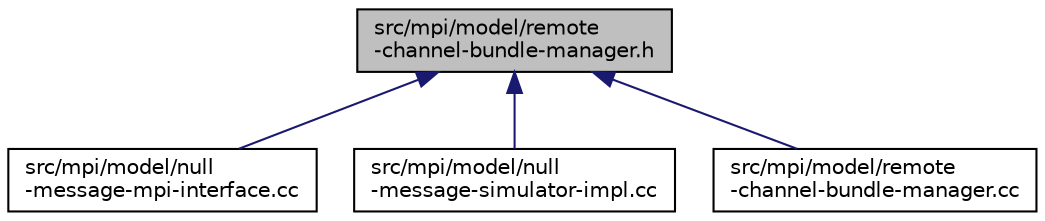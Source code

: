 digraph "src/mpi/model/remote-channel-bundle-manager.h"
{
 // LATEX_PDF_SIZE
  edge [fontname="Helvetica",fontsize="10",labelfontname="Helvetica",labelfontsize="10"];
  node [fontname="Helvetica",fontsize="10",shape=record];
  Node1 [label="src/mpi/model/remote\l-channel-bundle-manager.h",height=0.2,width=0.4,color="black", fillcolor="grey75", style="filled", fontcolor="black",tooltip="Declaration of class ns3::RemoteChannelBundleManager."];
  Node1 -> Node2 [dir="back",color="midnightblue",fontsize="10",style="solid",fontname="Helvetica"];
  Node2 [label="src/mpi/model/null\l-message-mpi-interface.cc",height=0.2,width=0.4,color="black", fillcolor="white", style="filled",URL="$null-message-mpi-interface_8cc.html",tooltip="Implementation of classes ns3::NullMessageSentBuffer and ns3::NullMessageMpiInterface."];
  Node1 -> Node3 [dir="back",color="midnightblue",fontsize="10",style="solid",fontname="Helvetica"];
  Node3 [label="src/mpi/model/null\l-message-simulator-impl.cc",height=0.2,width=0.4,color="black", fillcolor="white", style="filled",URL="$null-message-simulator-impl_8cc.html",tooltip="Implementation of class ns3::NullMessageSimulatorImpl."];
  Node1 -> Node4 [dir="back",color="midnightblue",fontsize="10",style="solid",fontname="Helvetica"];
  Node4 [label="src/mpi/model/remote\l-channel-bundle-manager.cc",height=0.2,width=0.4,color="black", fillcolor="white", style="filled",URL="$remote-channel-bundle-manager_8cc.html",tooltip="Implementation of class ns3::RemoteChannelBundleManager."];
}
